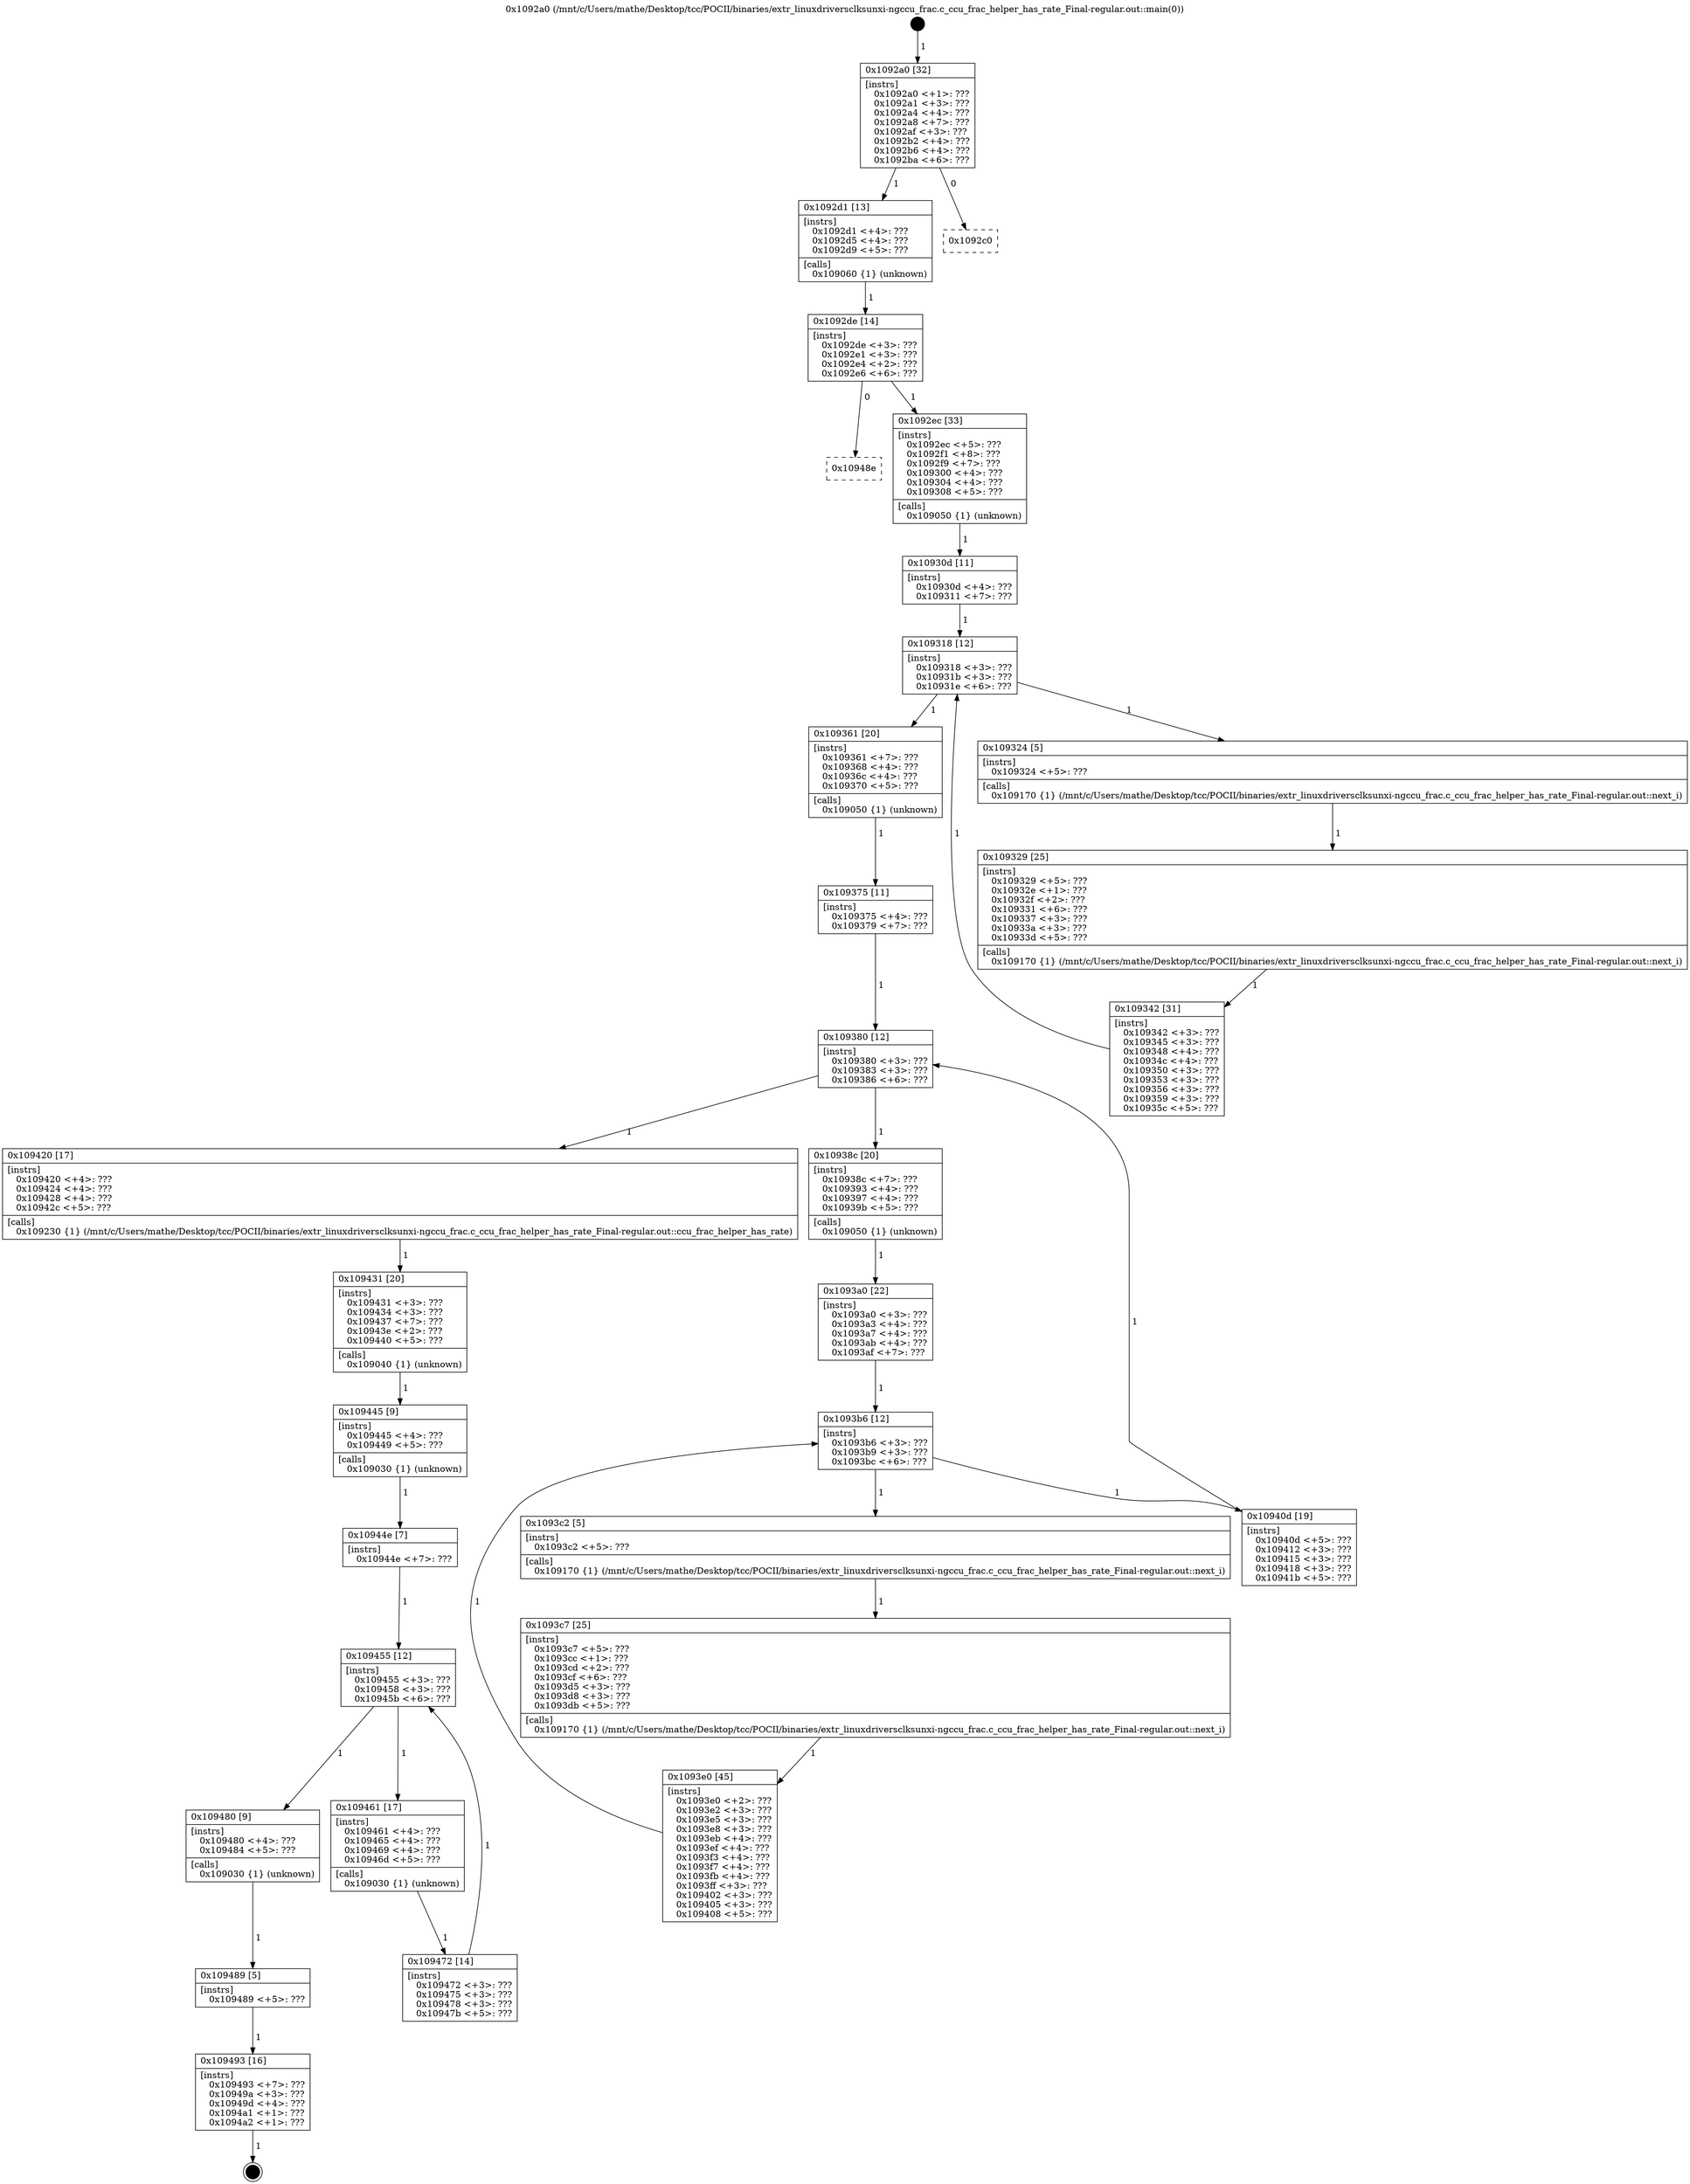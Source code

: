 digraph "0x1092a0" {
  label = "0x1092a0 (/mnt/c/Users/mathe/Desktop/tcc/POCII/binaries/extr_linuxdriversclksunxi-ngccu_frac.c_ccu_frac_helper_has_rate_Final-regular.out::main(0))"
  labelloc = "t"
  node[shape=record]

  Entry [label="",width=0.3,height=0.3,shape=circle,fillcolor=black,style=filled]
  "0x1092a0" [label="{
     0x1092a0 [32]\l
     | [instrs]\l
     &nbsp;&nbsp;0x1092a0 \<+1\>: ???\l
     &nbsp;&nbsp;0x1092a1 \<+3\>: ???\l
     &nbsp;&nbsp;0x1092a4 \<+4\>: ???\l
     &nbsp;&nbsp;0x1092a8 \<+7\>: ???\l
     &nbsp;&nbsp;0x1092af \<+3\>: ???\l
     &nbsp;&nbsp;0x1092b2 \<+4\>: ???\l
     &nbsp;&nbsp;0x1092b6 \<+4\>: ???\l
     &nbsp;&nbsp;0x1092ba \<+6\>: ???\l
  }"]
  "0x1092d1" [label="{
     0x1092d1 [13]\l
     | [instrs]\l
     &nbsp;&nbsp;0x1092d1 \<+4\>: ???\l
     &nbsp;&nbsp;0x1092d5 \<+4\>: ???\l
     &nbsp;&nbsp;0x1092d9 \<+5\>: ???\l
     | [calls]\l
     &nbsp;&nbsp;0x109060 \{1\} (unknown)\l
  }"]
  "0x1092c0" [label="{
     0x1092c0\l
  }", style=dashed]
  "0x1092de" [label="{
     0x1092de [14]\l
     | [instrs]\l
     &nbsp;&nbsp;0x1092de \<+3\>: ???\l
     &nbsp;&nbsp;0x1092e1 \<+3\>: ???\l
     &nbsp;&nbsp;0x1092e4 \<+2\>: ???\l
     &nbsp;&nbsp;0x1092e6 \<+6\>: ???\l
  }"]
  "0x10948e" [label="{
     0x10948e\l
  }", style=dashed]
  "0x1092ec" [label="{
     0x1092ec [33]\l
     | [instrs]\l
     &nbsp;&nbsp;0x1092ec \<+5\>: ???\l
     &nbsp;&nbsp;0x1092f1 \<+8\>: ???\l
     &nbsp;&nbsp;0x1092f9 \<+7\>: ???\l
     &nbsp;&nbsp;0x109300 \<+4\>: ???\l
     &nbsp;&nbsp;0x109304 \<+4\>: ???\l
     &nbsp;&nbsp;0x109308 \<+5\>: ???\l
     | [calls]\l
     &nbsp;&nbsp;0x109050 \{1\} (unknown)\l
  }"]
  Exit [label="",width=0.3,height=0.3,shape=circle,fillcolor=black,style=filled,peripheries=2]
  "0x109318" [label="{
     0x109318 [12]\l
     | [instrs]\l
     &nbsp;&nbsp;0x109318 \<+3\>: ???\l
     &nbsp;&nbsp;0x10931b \<+3\>: ???\l
     &nbsp;&nbsp;0x10931e \<+6\>: ???\l
  }"]
  "0x109361" [label="{
     0x109361 [20]\l
     | [instrs]\l
     &nbsp;&nbsp;0x109361 \<+7\>: ???\l
     &nbsp;&nbsp;0x109368 \<+4\>: ???\l
     &nbsp;&nbsp;0x10936c \<+4\>: ???\l
     &nbsp;&nbsp;0x109370 \<+5\>: ???\l
     | [calls]\l
     &nbsp;&nbsp;0x109050 \{1\} (unknown)\l
  }"]
  "0x109324" [label="{
     0x109324 [5]\l
     | [instrs]\l
     &nbsp;&nbsp;0x109324 \<+5\>: ???\l
     | [calls]\l
     &nbsp;&nbsp;0x109170 \{1\} (/mnt/c/Users/mathe/Desktop/tcc/POCII/binaries/extr_linuxdriversclksunxi-ngccu_frac.c_ccu_frac_helper_has_rate_Final-regular.out::next_i)\l
  }"]
  "0x109329" [label="{
     0x109329 [25]\l
     | [instrs]\l
     &nbsp;&nbsp;0x109329 \<+5\>: ???\l
     &nbsp;&nbsp;0x10932e \<+1\>: ???\l
     &nbsp;&nbsp;0x10932f \<+2\>: ???\l
     &nbsp;&nbsp;0x109331 \<+6\>: ???\l
     &nbsp;&nbsp;0x109337 \<+3\>: ???\l
     &nbsp;&nbsp;0x10933a \<+3\>: ???\l
     &nbsp;&nbsp;0x10933d \<+5\>: ???\l
     | [calls]\l
     &nbsp;&nbsp;0x109170 \{1\} (/mnt/c/Users/mathe/Desktop/tcc/POCII/binaries/extr_linuxdriversclksunxi-ngccu_frac.c_ccu_frac_helper_has_rate_Final-regular.out::next_i)\l
  }"]
  "0x109342" [label="{
     0x109342 [31]\l
     | [instrs]\l
     &nbsp;&nbsp;0x109342 \<+3\>: ???\l
     &nbsp;&nbsp;0x109345 \<+3\>: ???\l
     &nbsp;&nbsp;0x109348 \<+4\>: ???\l
     &nbsp;&nbsp;0x10934c \<+4\>: ???\l
     &nbsp;&nbsp;0x109350 \<+3\>: ???\l
     &nbsp;&nbsp;0x109353 \<+3\>: ???\l
     &nbsp;&nbsp;0x109356 \<+3\>: ???\l
     &nbsp;&nbsp;0x109359 \<+3\>: ???\l
     &nbsp;&nbsp;0x10935c \<+5\>: ???\l
  }"]
  "0x10930d" [label="{
     0x10930d [11]\l
     | [instrs]\l
     &nbsp;&nbsp;0x10930d \<+4\>: ???\l
     &nbsp;&nbsp;0x109311 \<+7\>: ???\l
  }"]
  "0x109380" [label="{
     0x109380 [12]\l
     | [instrs]\l
     &nbsp;&nbsp;0x109380 \<+3\>: ???\l
     &nbsp;&nbsp;0x109383 \<+3\>: ???\l
     &nbsp;&nbsp;0x109386 \<+6\>: ???\l
  }"]
  "0x109420" [label="{
     0x109420 [17]\l
     | [instrs]\l
     &nbsp;&nbsp;0x109420 \<+4\>: ???\l
     &nbsp;&nbsp;0x109424 \<+4\>: ???\l
     &nbsp;&nbsp;0x109428 \<+4\>: ???\l
     &nbsp;&nbsp;0x10942c \<+5\>: ???\l
     | [calls]\l
     &nbsp;&nbsp;0x109230 \{1\} (/mnt/c/Users/mathe/Desktop/tcc/POCII/binaries/extr_linuxdriversclksunxi-ngccu_frac.c_ccu_frac_helper_has_rate_Final-regular.out::ccu_frac_helper_has_rate)\l
  }"]
  "0x10938c" [label="{
     0x10938c [20]\l
     | [instrs]\l
     &nbsp;&nbsp;0x10938c \<+7\>: ???\l
     &nbsp;&nbsp;0x109393 \<+4\>: ???\l
     &nbsp;&nbsp;0x109397 \<+4\>: ???\l
     &nbsp;&nbsp;0x10939b \<+5\>: ???\l
     | [calls]\l
     &nbsp;&nbsp;0x109050 \{1\} (unknown)\l
  }"]
  "0x1093b6" [label="{
     0x1093b6 [12]\l
     | [instrs]\l
     &nbsp;&nbsp;0x1093b6 \<+3\>: ???\l
     &nbsp;&nbsp;0x1093b9 \<+3\>: ???\l
     &nbsp;&nbsp;0x1093bc \<+6\>: ???\l
  }"]
  "0x10940d" [label="{
     0x10940d [19]\l
     | [instrs]\l
     &nbsp;&nbsp;0x10940d \<+5\>: ???\l
     &nbsp;&nbsp;0x109412 \<+3\>: ???\l
     &nbsp;&nbsp;0x109415 \<+3\>: ???\l
     &nbsp;&nbsp;0x109418 \<+3\>: ???\l
     &nbsp;&nbsp;0x10941b \<+5\>: ???\l
  }"]
  "0x1093c2" [label="{
     0x1093c2 [5]\l
     | [instrs]\l
     &nbsp;&nbsp;0x1093c2 \<+5\>: ???\l
     | [calls]\l
     &nbsp;&nbsp;0x109170 \{1\} (/mnt/c/Users/mathe/Desktop/tcc/POCII/binaries/extr_linuxdriversclksunxi-ngccu_frac.c_ccu_frac_helper_has_rate_Final-regular.out::next_i)\l
  }"]
  "0x1093c7" [label="{
     0x1093c7 [25]\l
     | [instrs]\l
     &nbsp;&nbsp;0x1093c7 \<+5\>: ???\l
     &nbsp;&nbsp;0x1093cc \<+1\>: ???\l
     &nbsp;&nbsp;0x1093cd \<+2\>: ???\l
     &nbsp;&nbsp;0x1093cf \<+6\>: ???\l
     &nbsp;&nbsp;0x1093d5 \<+3\>: ???\l
     &nbsp;&nbsp;0x1093d8 \<+3\>: ???\l
     &nbsp;&nbsp;0x1093db \<+5\>: ???\l
     | [calls]\l
     &nbsp;&nbsp;0x109170 \{1\} (/mnt/c/Users/mathe/Desktop/tcc/POCII/binaries/extr_linuxdriversclksunxi-ngccu_frac.c_ccu_frac_helper_has_rate_Final-regular.out::next_i)\l
  }"]
  "0x1093e0" [label="{
     0x1093e0 [45]\l
     | [instrs]\l
     &nbsp;&nbsp;0x1093e0 \<+2\>: ???\l
     &nbsp;&nbsp;0x1093e2 \<+3\>: ???\l
     &nbsp;&nbsp;0x1093e5 \<+3\>: ???\l
     &nbsp;&nbsp;0x1093e8 \<+3\>: ???\l
     &nbsp;&nbsp;0x1093eb \<+4\>: ???\l
     &nbsp;&nbsp;0x1093ef \<+4\>: ???\l
     &nbsp;&nbsp;0x1093f3 \<+4\>: ???\l
     &nbsp;&nbsp;0x1093f7 \<+4\>: ???\l
     &nbsp;&nbsp;0x1093fb \<+4\>: ???\l
     &nbsp;&nbsp;0x1093ff \<+3\>: ???\l
     &nbsp;&nbsp;0x109402 \<+3\>: ???\l
     &nbsp;&nbsp;0x109405 \<+3\>: ???\l
     &nbsp;&nbsp;0x109408 \<+5\>: ???\l
  }"]
  "0x1093a0" [label="{
     0x1093a0 [22]\l
     | [instrs]\l
     &nbsp;&nbsp;0x1093a0 \<+3\>: ???\l
     &nbsp;&nbsp;0x1093a3 \<+4\>: ???\l
     &nbsp;&nbsp;0x1093a7 \<+4\>: ???\l
     &nbsp;&nbsp;0x1093ab \<+4\>: ???\l
     &nbsp;&nbsp;0x1093af \<+7\>: ???\l
  }"]
  "0x109493" [label="{
     0x109493 [16]\l
     | [instrs]\l
     &nbsp;&nbsp;0x109493 \<+7\>: ???\l
     &nbsp;&nbsp;0x10949a \<+3\>: ???\l
     &nbsp;&nbsp;0x10949d \<+4\>: ???\l
     &nbsp;&nbsp;0x1094a1 \<+1\>: ???\l
     &nbsp;&nbsp;0x1094a2 \<+1\>: ???\l
  }"]
  "0x109375" [label="{
     0x109375 [11]\l
     | [instrs]\l
     &nbsp;&nbsp;0x109375 \<+4\>: ???\l
     &nbsp;&nbsp;0x109379 \<+7\>: ???\l
  }"]
  "0x109431" [label="{
     0x109431 [20]\l
     | [instrs]\l
     &nbsp;&nbsp;0x109431 \<+3\>: ???\l
     &nbsp;&nbsp;0x109434 \<+3\>: ???\l
     &nbsp;&nbsp;0x109437 \<+7\>: ???\l
     &nbsp;&nbsp;0x10943e \<+2\>: ???\l
     &nbsp;&nbsp;0x109440 \<+5\>: ???\l
     | [calls]\l
     &nbsp;&nbsp;0x109040 \{1\} (unknown)\l
  }"]
  "0x109445" [label="{
     0x109445 [9]\l
     | [instrs]\l
     &nbsp;&nbsp;0x109445 \<+4\>: ???\l
     &nbsp;&nbsp;0x109449 \<+5\>: ???\l
     | [calls]\l
     &nbsp;&nbsp;0x109030 \{1\} (unknown)\l
  }"]
  "0x109455" [label="{
     0x109455 [12]\l
     | [instrs]\l
     &nbsp;&nbsp;0x109455 \<+3\>: ???\l
     &nbsp;&nbsp;0x109458 \<+3\>: ???\l
     &nbsp;&nbsp;0x10945b \<+6\>: ???\l
  }"]
  "0x109480" [label="{
     0x109480 [9]\l
     | [instrs]\l
     &nbsp;&nbsp;0x109480 \<+4\>: ???\l
     &nbsp;&nbsp;0x109484 \<+5\>: ???\l
     | [calls]\l
     &nbsp;&nbsp;0x109030 \{1\} (unknown)\l
  }"]
  "0x109461" [label="{
     0x109461 [17]\l
     | [instrs]\l
     &nbsp;&nbsp;0x109461 \<+4\>: ???\l
     &nbsp;&nbsp;0x109465 \<+4\>: ???\l
     &nbsp;&nbsp;0x109469 \<+4\>: ???\l
     &nbsp;&nbsp;0x10946d \<+5\>: ???\l
     | [calls]\l
     &nbsp;&nbsp;0x109030 \{1\} (unknown)\l
  }"]
  "0x109472" [label="{
     0x109472 [14]\l
     | [instrs]\l
     &nbsp;&nbsp;0x109472 \<+3\>: ???\l
     &nbsp;&nbsp;0x109475 \<+3\>: ???\l
     &nbsp;&nbsp;0x109478 \<+3\>: ???\l
     &nbsp;&nbsp;0x10947b \<+5\>: ???\l
  }"]
  "0x10944e" [label="{
     0x10944e [7]\l
     | [instrs]\l
     &nbsp;&nbsp;0x10944e \<+7\>: ???\l
  }"]
  "0x109489" [label="{
     0x109489 [5]\l
     | [instrs]\l
     &nbsp;&nbsp;0x109489 \<+5\>: ???\l
  }"]
  Entry -> "0x1092a0" [label=" 1"]
  "0x1092a0" -> "0x1092d1" [label=" 1"]
  "0x1092a0" -> "0x1092c0" [label=" 0"]
  "0x1092d1" -> "0x1092de" [label=" 1"]
  "0x1092de" -> "0x10948e" [label=" 0"]
  "0x1092de" -> "0x1092ec" [label=" 1"]
  "0x109493" -> Exit [label=" 1"]
  "0x1092ec" -> "0x10930d" [label=" 1"]
  "0x109318" -> "0x109361" [label=" 1"]
  "0x109318" -> "0x109324" [label=" 1"]
  "0x109324" -> "0x109329" [label=" 1"]
  "0x109329" -> "0x109342" [label=" 1"]
  "0x10930d" -> "0x109318" [label=" 1"]
  "0x109342" -> "0x109318" [label=" 1"]
  "0x109361" -> "0x109375" [label=" 1"]
  "0x109380" -> "0x109420" [label=" 1"]
  "0x109380" -> "0x10938c" [label=" 1"]
  "0x10938c" -> "0x1093a0" [label=" 1"]
  "0x1093b6" -> "0x10940d" [label=" 1"]
  "0x1093b6" -> "0x1093c2" [label=" 1"]
  "0x1093c2" -> "0x1093c7" [label=" 1"]
  "0x1093c7" -> "0x1093e0" [label=" 1"]
  "0x1093a0" -> "0x1093b6" [label=" 1"]
  "0x1093e0" -> "0x1093b6" [label=" 1"]
  "0x109489" -> "0x109493" [label=" 1"]
  "0x109375" -> "0x109380" [label=" 1"]
  "0x10940d" -> "0x109380" [label=" 1"]
  "0x109420" -> "0x109431" [label=" 1"]
  "0x109431" -> "0x109445" [label=" 1"]
  "0x109445" -> "0x10944e" [label=" 1"]
  "0x109455" -> "0x109480" [label=" 1"]
  "0x109455" -> "0x109461" [label=" 1"]
  "0x109461" -> "0x109472" [label=" 1"]
  "0x10944e" -> "0x109455" [label=" 1"]
  "0x109472" -> "0x109455" [label=" 1"]
  "0x109480" -> "0x109489" [label=" 1"]
}
